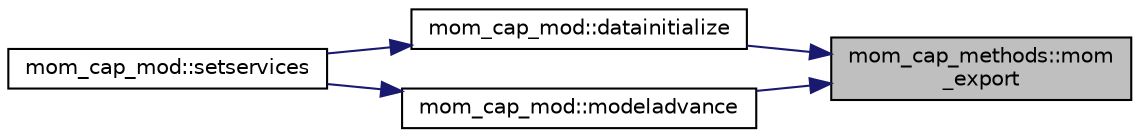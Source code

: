 digraph "mom_cap_methods::mom_export"
{
 // INTERACTIVE_SVG=YES
 // LATEX_PDF_SIZE
  edge [fontname="Helvetica",fontsize="10",labelfontname="Helvetica",labelfontsize="10"];
  node [fontname="Helvetica",fontsize="10",shape=record];
  rankdir="RL";
  Node1 [label="mom_cap_methods::mom\l_export",height=0.2,width=0.4,color="black", fillcolor="grey75", style="filled", fontcolor="black",tooltip="Maps outgoing ocean data to ESMF State."];
  Node1 -> Node2 [dir="back",color="midnightblue",fontsize="10",style="solid",fontname="Helvetica"];
  Node2 [label="mom_cap_mod::datainitialize",height=0.2,width=0.4,color="black", fillcolor="white", style="filled",URL="$namespacemom__cap__mod.html#acadf328859aac6eb57b5c508f3f73b61",tooltip="TODO."];
  Node2 -> Node3 [dir="back",color="midnightblue",fontsize="10",style="solid",fontname="Helvetica"];
  Node3 [label="mom_cap_mod::setservices",height=0.2,width=0.4,color="black", fillcolor="white", style="filled",URL="$namespacemom__cap__mod.html#ae0439afc4c901d9850515768bdaaed09",tooltip="NUOPC SetService method is the only public entry point. SetServices registers all of the user-provide..."];
  Node1 -> Node4 [dir="back",color="midnightblue",fontsize="10",style="solid",fontname="Helvetica"];
  Node4 [label="mom_cap_mod::modeladvance",height=0.2,width=0.4,color="black", fillcolor="white", style="filled",URL="$namespacemom__cap__mod.html#aecd83368409a9c059ca3313e25391a0b",tooltip="Called by NUOPC to advance the model a single timestep."];
  Node4 -> Node3 [dir="back",color="midnightblue",fontsize="10",style="solid",fontname="Helvetica"];
}
